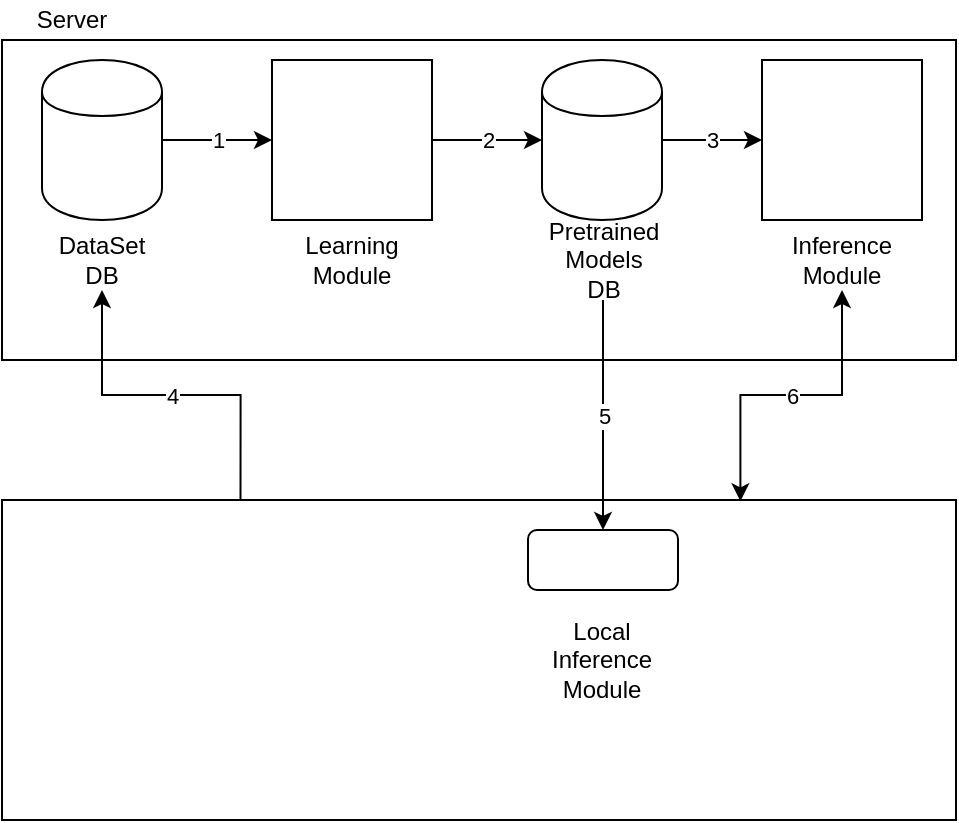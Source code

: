 <mxfile version="10.6.0" type="device"><diagram id="3w_Y4KdX-PWGcaiND10Y" name="Page-1"><mxGraphModel dx="759" dy="429" grid="1" gridSize="10" guides="1" tooltips="1" connect="1" arrows="1" fold="1" page="1" pageScale="1" pageWidth="827" pageHeight="1169" math="0" shadow="0"><root><mxCell id="0"/><mxCell id="1" parent="0"/><mxCell id="Q1xChO3QHJKn9EuvPN5L-4" value="" style="rounded=0;whiteSpace=wrap;html=1;" vertex="1" parent="1"><mxGeometry x="190" y="30" width="477" height="160" as="geometry"/></mxCell><mxCell id="Q1xChO3QHJKn9EuvPN5L-18" value="1" style="edgeStyle=orthogonalEdgeStyle;rounded=0;orthogonalLoop=1;jettySize=auto;html=1;exitX=1;exitY=0.5;exitDx=0;exitDy=0;entryX=0;entryY=0.5;entryDx=0;entryDy=0;" edge="1" parent="1" source="Q1xChO3QHJKn9EuvPN5L-5" target="Q1xChO3QHJKn9EuvPN5L-6"><mxGeometry relative="1" as="geometry"/></mxCell><mxCell id="Q1xChO3QHJKn9EuvPN5L-5" value="" style="shape=cylinder;whiteSpace=wrap;html=1;boundedLbl=1;backgroundOutline=1;" vertex="1" parent="1"><mxGeometry x="210" y="40" width="60" height="80" as="geometry"/></mxCell><mxCell id="Q1xChO3QHJKn9EuvPN5L-19" value="2" style="edgeStyle=orthogonalEdgeStyle;rounded=0;orthogonalLoop=1;jettySize=auto;html=1;exitX=1;exitY=0.5;exitDx=0;exitDy=0;entryX=0;entryY=0.5;entryDx=0;entryDy=0;" edge="1" parent="1" source="Q1xChO3QHJKn9EuvPN5L-6" target="Q1xChO3QHJKn9EuvPN5L-14"><mxGeometry relative="1" as="geometry"/></mxCell><mxCell id="Q1xChO3QHJKn9EuvPN5L-6" value="" style="whiteSpace=wrap;html=1;aspect=fixed;" vertex="1" parent="1"><mxGeometry x="325" y="40" width="80" height="80" as="geometry"/></mxCell><mxCell id="Q1xChO3QHJKn9EuvPN5L-7" value="" style="whiteSpace=wrap;html=1;aspect=fixed;" vertex="1" parent="1"><mxGeometry x="570" y="40" width="80" height="80" as="geometry"/></mxCell><mxCell id="Q1xChO3QHJKn9EuvPN5L-10" value="" style="rounded=0;whiteSpace=wrap;html=1;" vertex="1" parent="1"><mxGeometry x="190" y="260" width="477" height="160" as="geometry"/></mxCell><mxCell id="Q1xChO3QHJKn9EuvPN5L-11" value="Server" style="text;html=1;strokeColor=none;fillColor=none;align=center;verticalAlign=middle;whiteSpace=wrap;rounded=0;" vertex="1" parent="1"><mxGeometry x="190" y="10" width="70" height="20" as="geometry"/></mxCell><mxCell id="Q1xChO3QHJKn9EuvPN5L-23" value="4" style="edgeStyle=orthogonalEdgeStyle;rounded=0;orthogonalLoop=1;jettySize=auto;html=1;exitX=0.5;exitY=1;exitDx=0;exitDy=0;entryX=0.25;entryY=0;entryDx=0;entryDy=0;startArrow=classic;startFill=1;endArrow=none;endFill=0;" edge="1" parent="1" source="Q1xChO3QHJKn9EuvPN5L-12" target="Q1xChO3QHJKn9EuvPN5L-10"><mxGeometry relative="1" as="geometry"/></mxCell><mxCell id="Q1xChO3QHJKn9EuvPN5L-12" value="DataSet DB" style="text;html=1;strokeColor=none;fillColor=none;align=center;verticalAlign=middle;whiteSpace=wrap;rounded=0;" vertex="1" parent="1"><mxGeometry x="210" y="125" width="60" height="30" as="geometry"/></mxCell><mxCell id="Q1xChO3QHJKn9EuvPN5L-13" value="Learning Module" style="text;html=1;strokeColor=none;fillColor=none;align=center;verticalAlign=middle;whiteSpace=wrap;rounded=0;" vertex="1" parent="1"><mxGeometry x="335" y="125" width="60" height="30" as="geometry"/></mxCell><mxCell id="Q1xChO3QHJKn9EuvPN5L-20" value="3" style="edgeStyle=orthogonalEdgeStyle;rounded=0;orthogonalLoop=1;jettySize=auto;html=1;exitX=1;exitY=0.5;exitDx=0;exitDy=0;entryX=0;entryY=0.5;entryDx=0;entryDy=0;" edge="1" parent="1" source="Q1xChO3QHJKn9EuvPN5L-14" target="Q1xChO3QHJKn9EuvPN5L-7"><mxGeometry relative="1" as="geometry"/></mxCell><mxCell id="Q1xChO3QHJKn9EuvPN5L-14" value="" style="shape=cylinder;whiteSpace=wrap;html=1;boundedLbl=1;backgroundOutline=1;" vertex="1" parent="1"><mxGeometry x="460" y="40" width="60" height="80" as="geometry"/></mxCell><mxCell id="Q1xChO3QHJKn9EuvPN5L-22" value="5" style="edgeStyle=orthogonalEdgeStyle;rounded=0;orthogonalLoop=1;jettySize=auto;html=1;exitX=0.5;exitY=1;exitDx=0;exitDy=0;entryX=0.5;entryY=0;entryDx=0;entryDy=0;startArrow=none;startFill=0;" edge="1" parent="1" source="Q1xChO3QHJKn9EuvPN5L-15" target="Q1xChO3QHJKn9EuvPN5L-24"><mxGeometry relative="1" as="geometry"/></mxCell><mxCell id="Q1xChO3QHJKn9EuvPN5L-15" value="Pretrained Models DB" style="text;html=1;strokeColor=none;fillColor=none;align=center;verticalAlign=middle;whiteSpace=wrap;rounded=0;" vertex="1" parent="1"><mxGeometry x="460.5" y="120" width="60" height="40" as="geometry"/></mxCell><mxCell id="Q1xChO3QHJKn9EuvPN5L-21" value="6" style="edgeStyle=orthogonalEdgeStyle;rounded=0;orthogonalLoop=1;jettySize=auto;html=1;exitX=0.5;exitY=1;exitDx=0;exitDy=0;entryX=0.774;entryY=0.004;entryDx=0;entryDy=0;entryPerimeter=0;startArrow=classic;startFill=1;" edge="1" parent="1" source="Q1xChO3QHJKn9EuvPN5L-16" target="Q1xChO3QHJKn9EuvPN5L-10"><mxGeometry relative="1" as="geometry"/></mxCell><mxCell id="Q1xChO3QHJKn9EuvPN5L-16" value="Inference Module" style="text;html=1;strokeColor=none;fillColor=none;align=center;verticalAlign=middle;whiteSpace=wrap;rounded=0;" vertex="1" parent="1"><mxGeometry x="580" y="125" width="60" height="30" as="geometry"/></mxCell><mxCell id="Q1xChO3QHJKn9EuvPN5L-24" value="" style="rounded=1;whiteSpace=wrap;html=1;" vertex="1" parent="1"><mxGeometry x="453" y="275" width="75" height="30" as="geometry"/></mxCell><mxCell id="Q1xChO3QHJKn9EuvPN5L-29" value="Local Inference Module" style="text;html=1;strokeColor=none;fillColor=none;align=center;verticalAlign=middle;whiteSpace=wrap;rounded=0;" vertex="1" parent="1"><mxGeometry x="470" y="330" width="40" height="20" as="geometry"/></mxCell></root></mxGraphModel></diagram></mxfile>